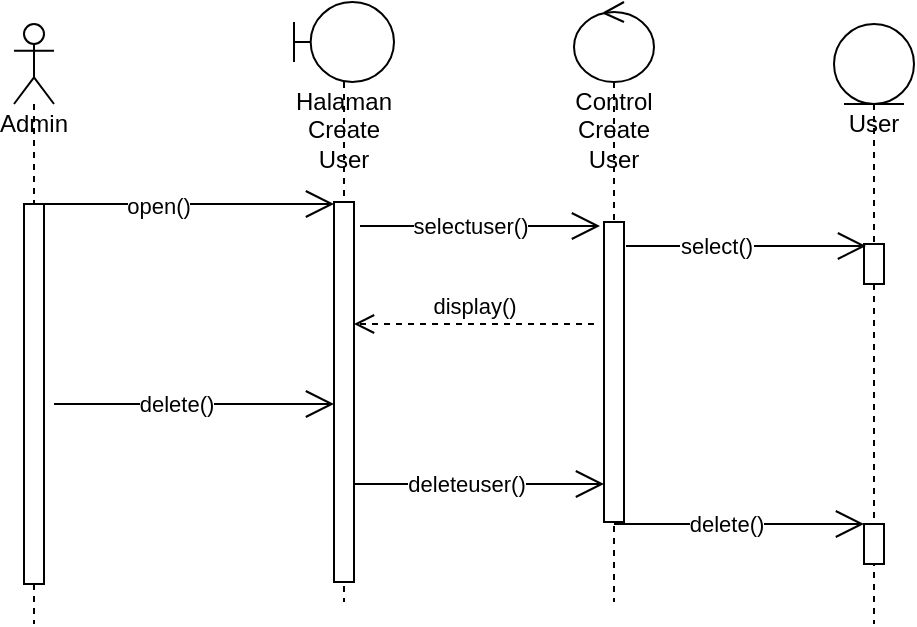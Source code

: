 <mxfile version="20.5.3" type="device"><diagram id="kgpKYQtTHZ0yAKxKKP6v" name="Page-1"><mxGraphModel dx="868" dy="425" grid="1" gridSize="10" guides="1" tooltips="1" connect="1" arrows="1" fold="1" page="1" pageScale="1" pageWidth="850" pageHeight="1100" math="0" shadow="0"><root><mxCell id="0"/><mxCell id="1" parent="0"/><mxCell id="9OE_82X2UbizwWMnrKPJ-1" value="Admin" style="shape=umlLifeline;participant=umlActor;perimeter=lifelinePerimeter;whiteSpace=wrap;html=1;container=1;collapsible=0;recursiveResize=0;verticalAlign=top;spacingTop=36;outlineConnect=0;" vertex="1" parent="1"><mxGeometry x="140" y="210" width="20" height="300" as="geometry"/></mxCell><mxCell id="9OE_82X2UbizwWMnrKPJ-5" value="" style="html=1;points=[];perimeter=orthogonalPerimeter;" vertex="1" parent="9OE_82X2UbizwWMnrKPJ-1"><mxGeometry x="5" y="90" width="10" height="190" as="geometry"/></mxCell><mxCell id="9OE_82X2UbizwWMnrKPJ-2" value="Halaman Create User" style="shape=umlLifeline;participant=umlBoundary;perimeter=lifelinePerimeter;whiteSpace=wrap;html=1;container=1;collapsible=0;recursiveResize=0;verticalAlign=top;spacingTop=36;outlineConnect=0;" vertex="1" parent="1"><mxGeometry x="280" y="199" width="50" height="300" as="geometry"/></mxCell><mxCell id="9OE_82X2UbizwWMnrKPJ-6" value="" style="html=1;points=[];perimeter=orthogonalPerimeter;" vertex="1" parent="9OE_82X2UbizwWMnrKPJ-2"><mxGeometry x="20" y="100" width="10" height="190" as="geometry"/></mxCell><mxCell id="9OE_82X2UbizwWMnrKPJ-3" value="Control Create User" style="shape=umlLifeline;participant=umlControl;perimeter=lifelinePerimeter;whiteSpace=wrap;html=1;container=1;collapsible=0;recursiveResize=0;verticalAlign=top;spacingTop=36;outlineConnect=0;" vertex="1" parent="1"><mxGeometry x="420" y="199" width="40" height="300" as="geometry"/></mxCell><mxCell id="9OE_82X2UbizwWMnrKPJ-9" value="" style="html=1;points=[];perimeter=orthogonalPerimeter;" vertex="1" parent="9OE_82X2UbizwWMnrKPJ-3"><mxGeometry x="15" y="110" width="10" height="150" as="geometry"/></mxCell><mxCell id="9OE_82X2UbizwWMnrKPJ-4" value="User" style="shape=umlLifeline;participant=umlEntity;perimeter=lifelinePerimeter;whiteSpace=wrap;html=1;container=1;collapsible=0;recursiveResize=0;verticalAlign=top;spacingTop=36;outlineConnect=0;" vertex="1" parent="1"><mxGeometry x="550" y="210" width="40" height="300" as="geometry"/></mxCell><mxCell id="9OE_82X2UbizwWMnrKPJ-12" value="" style="html=1;points=[];perimeter=orthogonalPerimeter;" vertex="1" parent="9OE_82X2UbizwWMnrKPJ-4"><mxGeometry x="15" y="250" width="10" height="20" as="geometry"/></mxCell><mxCell id="9OE_82X2UbizwWMnrKPJ-44" value="" style="html=1;points=[];perimeter=orthogonalPerimeter;" vertex="1" parent="9OE_82X2UbizwWMnrKPJ-4"><mxGeometry x="15" y="110" width="10" height="20" as="geometry"/></mxCell><mxCell id="9OE_82X2UbizwWMnrKPJ-7" value="" style="endArrow=open;endFill=1;endSize=12;html=1;rounded=0;" edge="1" parent="1"><mxGeometry width="160" relative="1" as="geometry"><mxPoint x="150" y="300" as="sourcePoint"/><mxPoint x="300" y="300" as="targetPoint"/></mxGeometry></mxCell><mxCell id="9OE_82X2UbizwWMnrKPJ-8" value="open()" style="edgeLabel;html=1;align=center;verticalAlign=middle;resizable=0;points=[];" vertex="1" connectable="0" parent="9OE_82X2UbizwWMnrKPJ-7"><mxGeometry x="-0.173" y="-1" relative="1" as="geometry"><mxPoint as="offset"/></mxGeometry></mxCell><mxCell id="9OE_82X2UbizwWMnrKPJ-16" value="" style="endArrow=open;endFill=1;endSize=12;html=1;rounded=0;" edge="1" parent="1"><mxGeometry width="160" relative="1" as="geometry"><mxPoint x="160" y="400" as="sourcePoint"/><mxPoint x="300" y="400" as="targetPoint"/></mxGeometry></mxCell><mxCell id="9OE_82X2UbizwWMnrKPJ-17" value="delete()" style="edgeLabel;html=1;align=center;verticalAlign=middle;resizable=0;points=[];" vertex="1" connectable="0" parent="9OE_82X2UbizwWMnrKPJ-16"><mxGeometry x="-0.343" y="1" relative="1" as="geometry"><mxPoint x="15" y="1" as="offset"/></mxGeometry></mxCell><mxCell id="9OE_82X2UbizwWMnrKPJ-42" value="" style="endArrow=open;endFill=1;endSize=12;html=1;rounded=0;" edge="1" parent="1"><mxGeometry width="160" relative="1" as="geometry"><mxPoint x="313" y="311" as="sourcePoint"/><mxPoint x="433" y="311" as="targetPoint"/><Array as="points"><mxPoint x="393" y="311"/></Array></mxGeometry></mxCell><mxCell id="9OE_82X2UbizwWMnrKPJ-43" value="selectuser()" style="edgeLabel;html=1;align=center;verticalAlign=middle;resizable=0;points=[];" vertex="1" connectable="0" parent="9OE_82X2UbizwWMnrKPJ-42"><mxGeometry x="-0.343" y="1" relative="1" as="geometry"><mxPoint x="15" y="1" as="offset"/></mxGeometry></mxCell><mxCell id="9OE_82X2UbizwWMnrKPJ-45" value="" style="endArrow=open;endFill=1;endSize=12;html=1;rounded=0;" edge="1" parent="1"><mxGeometry width="160" relative="1" as="geometry"><mxPoint x="446" y="321" as="sourcePoint"/><mxPoint x="566" y="321" as="targetPoint"/><Array as="points"/></mxGeometry></mxCell><mxCell id="9OE_82X2UbizwWMnrKPJ-46" value="select()" style="edgeLabel;html=1;align=center;verticalAlign=middle;resizable=0;points=[];" vertex="1" connectable="0" parent="9OE_82X2UbizwWMnrKPJ-45"><mxGeometry x="-0.25" y="1" relative="1" as="geometry"><mxPoint y="1" as="offset"/></mxGeometry></mxCell><mxCell id="9OE_82X2UbizwWMnrKPJ-47" value="display()" style="html=1;verticalAlign=bottom;endArrow=open;dashed=1;endSize=8;rounded=0;" edge="1" parent="1" target="9OE_82X2UbizwWMnrKPJ-6"><mxGeometry relative="1" as="geometry"><mxPoint x="430" y="360" as="sourcePoint"/><mxPoint x="360" y="359.5" as="targetPoint"/></mxGeometry></mxCell><mxCell id="9OE_82X2UbizwWMnrKPJ-48" value="" style="endArrow=open;endFill=1;endSize=12;html=1;rounded=0;" edge="1" parent="1"><mxGeometry width="160" relative="1" as="geometry"><mxPoint x="310" y="440" as="sourcePoint"/><mxPoint x="435" y="440" as="targetPoint"/></mxGeometry></mxCell><mxCell id="9OE_82X2UbizwWMnrKPJ-49" value="deleteuser()" style="edgeLabel;html=1;align=center;verticalAlign=middle;resizable=0;points=[];" vertex="1" connectable="0" parent="9OE_82X2UbizwWMnrKPJ-48"><mxGeometry x="-0.343" y="1" relative="1" as="geometry"><mxPoint x="15" y="1" as="offset"/></mxGeometry></mxCell><mxCell id="9OE_82X2UbizwWMnrKPJ-50" value="" style="endArrow=open;endFill=1;endSize=12;html=1;rounded=0;" edge="1" parent="1"><mxGeometry width="160" relative="1" as="geometry"><mxPoint x="440" y="460" as="sourcePoint"/><mxPoint x="565" y="460" as="targetPoint"/></mxGeometry></mxCell><mxCell id="9OE_82X2UbizwWMnrKPJ-51" value="delete()" style="edgeLabel;html=1;align=center;verticalAlign=middle;resizable=0;points=[];" vertex="1" connectable="0" parent="9OE_82X2UbizwWMnrKPJ-50"><mxGeometry x="-0.343" y="1" relative="1" as="geometry"><mxPoint x="15" y="1" as="offset"/></mxGeometry></mxCell></root></mxGraphModel></diagram></mxfile>